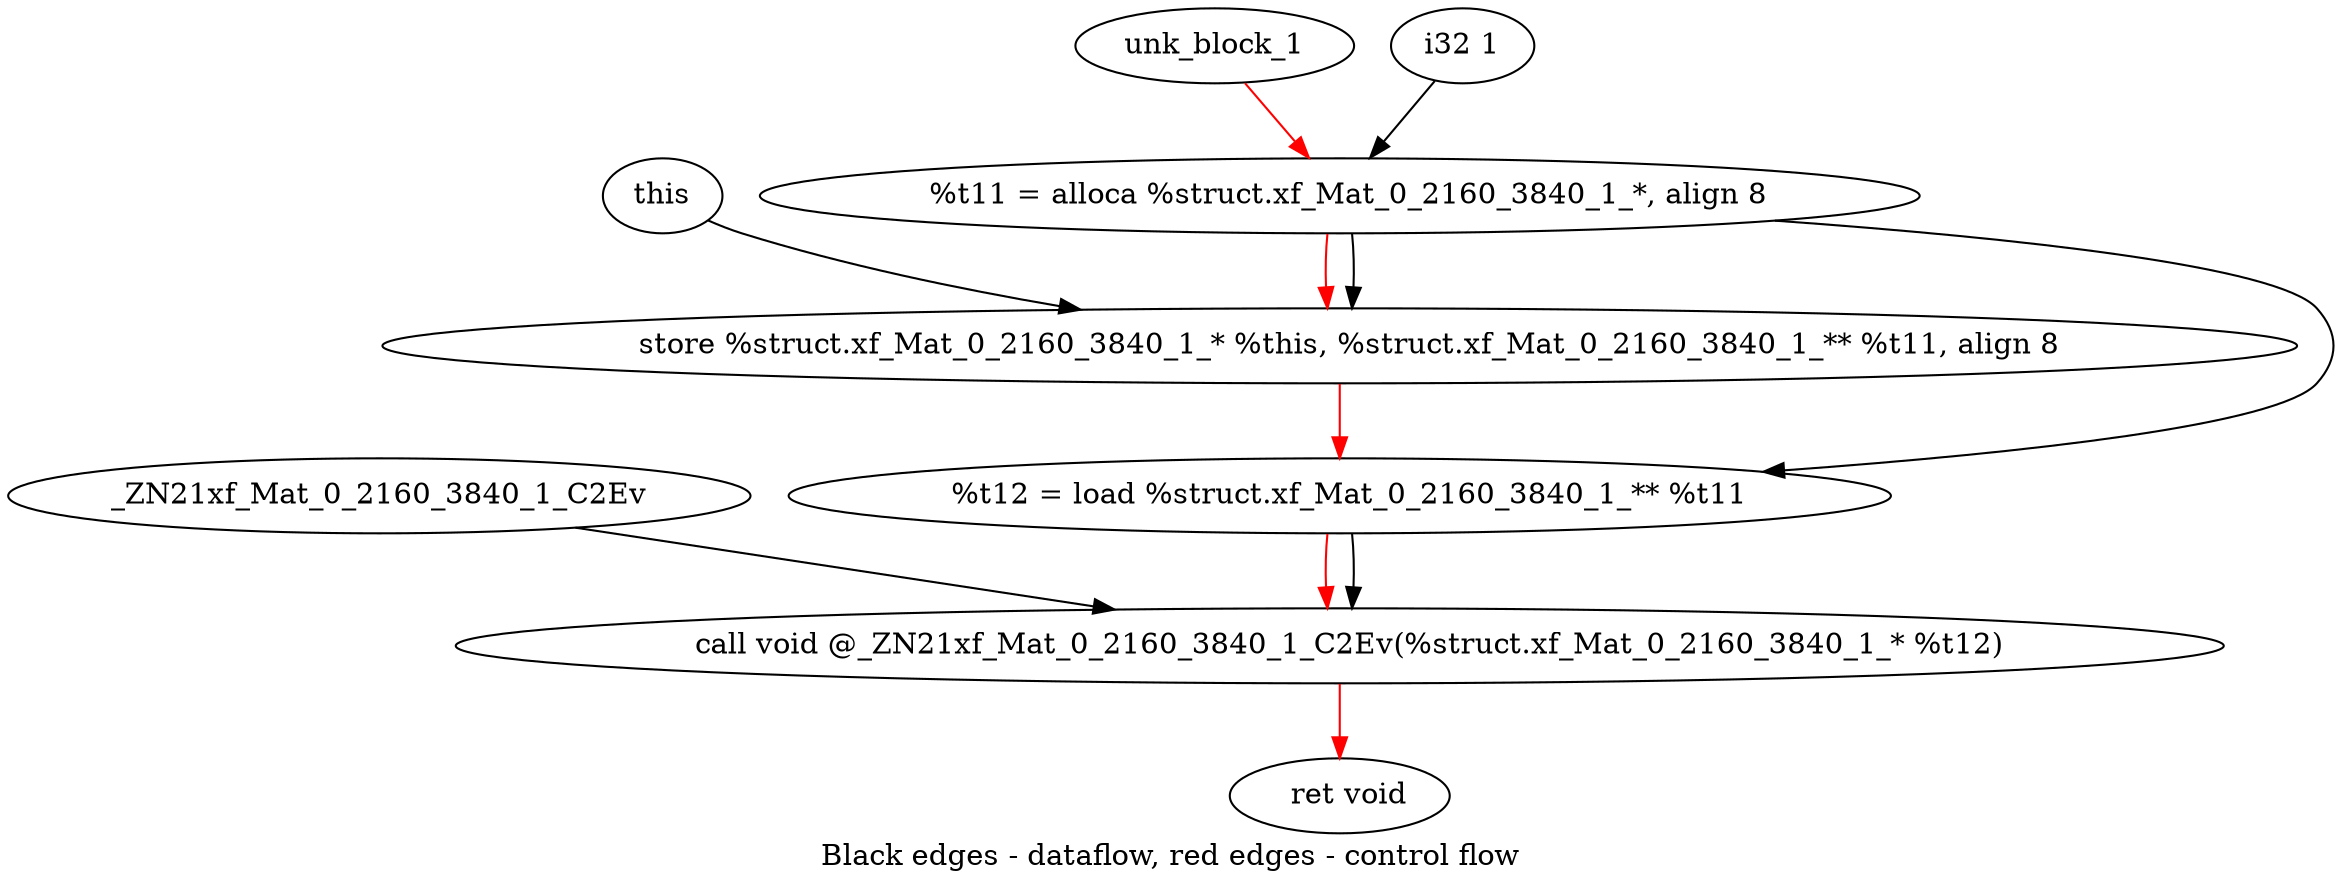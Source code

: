 digraph G {
compound=true
label="Black edges - dataflow, red edges - control flow"
"t11" [label="  %t11 = alloca %struct.xf_Mat_0_2160_3840_1_*, align 8"]
"_1" [label="  store %struct.xf_Mat_0_2160_3840_1_* %this, %struct.xf_Mat_0_2160_3840_1_** %t11, align 8"]
"t12" [label="  %t12 = load %struct.xf_Mat_0_2160_3840_1_** %t11"]
"_2" [label="  call void @_ZN21xf_Mat_0_2160_3840_1_C2Ev(%struct.xf_Mat_0_2160_3840_1_* %t12)"]
"_3" [label="  ret void"]
"unk_block_1" -> "t11"[color=red]
"i32 1" -> "t11"
"t11" -> "_1"[color=red weight=2]
"this" -> "_1"
"t11" -> "_1"
"_1" -> "t12"[color=red weight=2]
"t11" -> "t12"
"t12" -> "_2"[color=red weight=2]
"t12" -> "_2"
"_ZN21xf_Mat_0_2160_3840_1_C2Ev" -> "_2"
"_2" -> "_3"[color=red weight=2]

}
